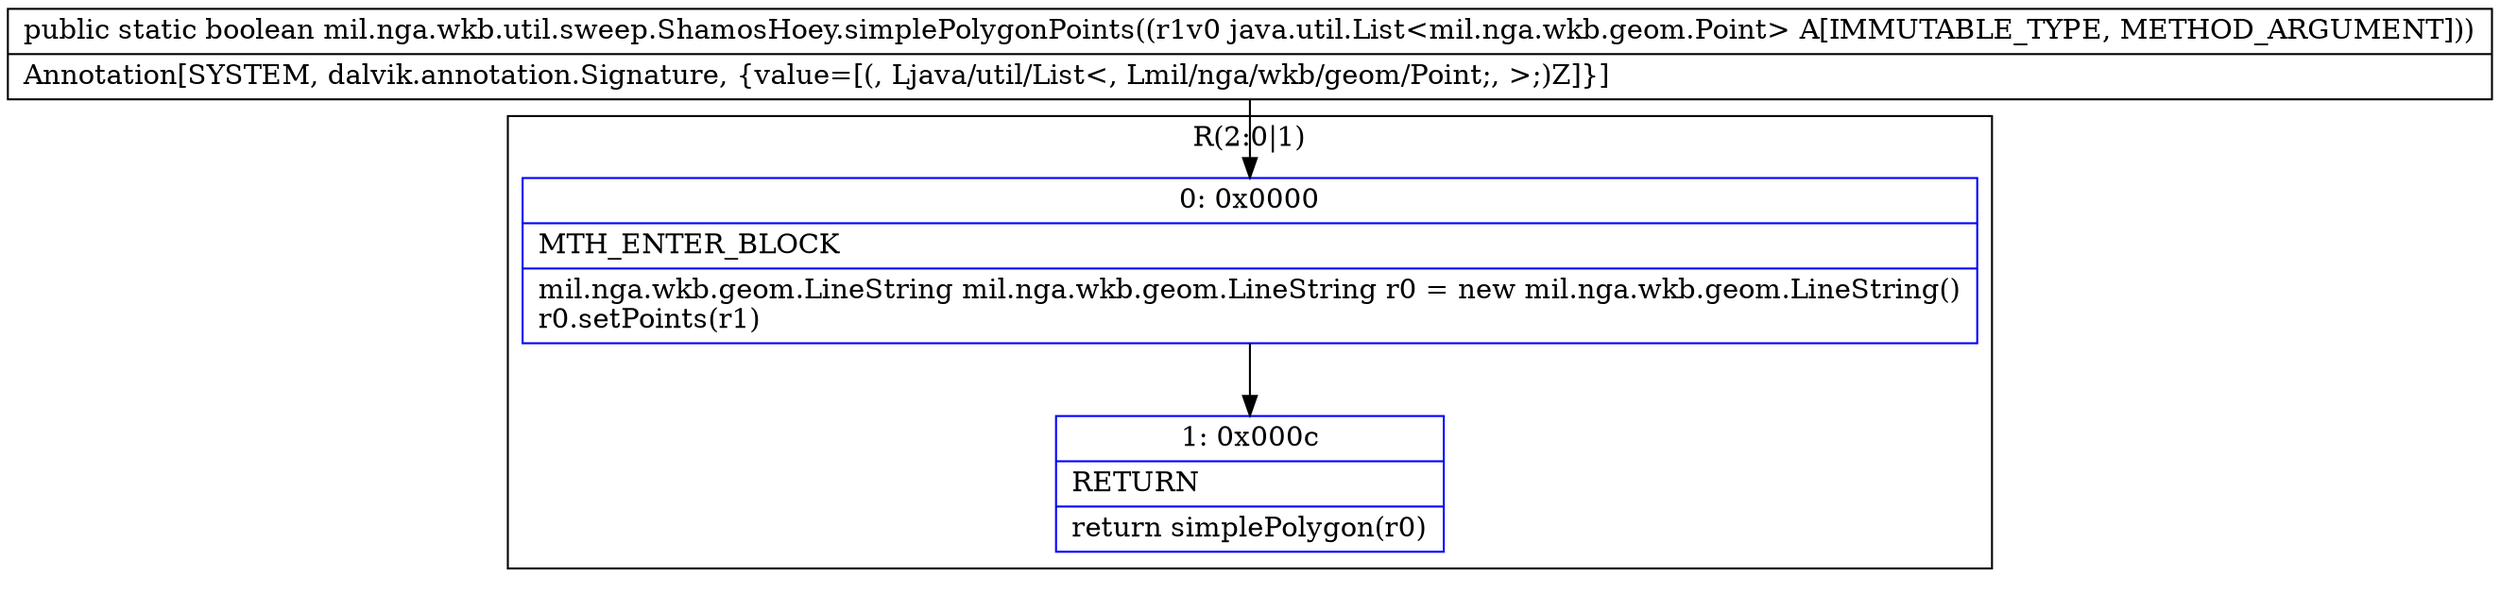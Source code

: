 digraph "CFG formil.nga.wkb.util.sweep.ShamosHoey.simplePolygonPoints(Ljava\/util\/List;)Z" {
subgraph cluster_Region_1489822066 {
label = "R(2:0|1)";
node [shape=record,color=blue];
Node_0 [shape=record,label="{0\:\ 0x0000|MTH_ENTER_BLOCK\l|mil.nga.wkb.geom.LineString mil.nga.wkb.geom.LineString r0 = new mil.nga.wkb.geom.LineString()\lr0.setPoints(r1)\l}"];
Node_1 [shape=record,label="{1\:\ 0x000c|RETURN\l|return simplePolygon(r0)\l}"];
}
MethodNode[shape=record,label="{public static boolean mil.nga.wkb.util.sweep.ShamosHoey.simplePolygonPoints((r1v0 java.util.List\<mil.nga.wkb.geom.Point\> A[IMMUTABLE_TYPE, METHOD_ARGUMENT]))  | Annotation[SYSTEM, dalvik.annotation.Signature, \{value=[(, Ljava\/util\/List\<, Lmil\/nga\/wkb\/geom\/Point;, \>;)Z]\}]\l}"];
MethodNode -> Node_0;
Node_0 -> Node_1;
}

